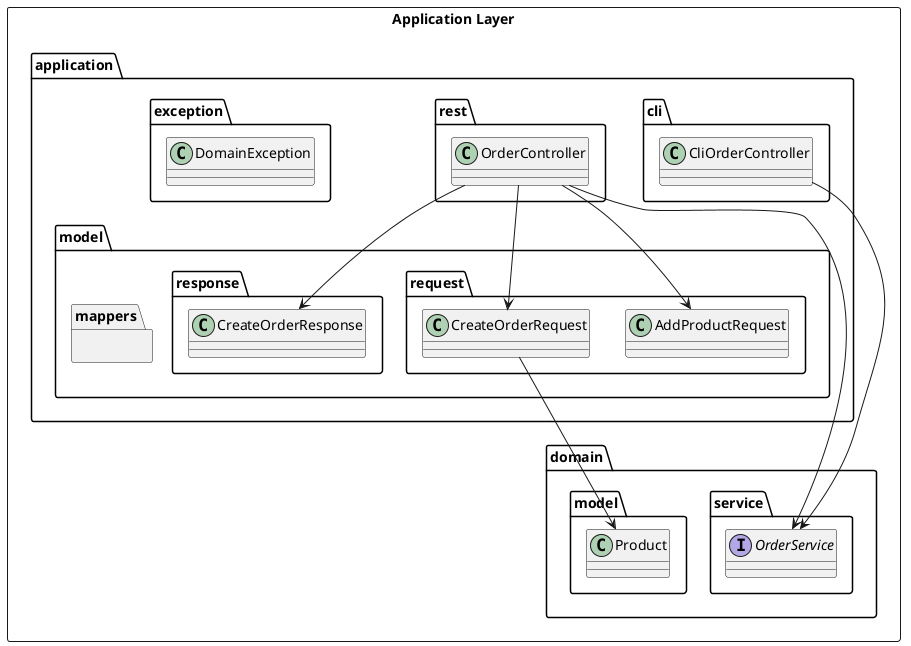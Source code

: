 @startuml
rectangle "Application Layer" {
  package application {
    package model {
      package mappers{

      }
      package request{
        class AddProductRequest {
        }
        class CreateOrderRequest{
        }

      }
      package response{
        class CreateOrderResponse{
        }

      }

    }

    package cli{
      class CliOrderController{
      }

    }

    package rest {
      class OrderController {
      }

    }

    package exception{
      class DomainException{}
    }
  }

  interface domain.service.OrderService

  OrderController --> AddProductRequest
  OrderController --> CreateOrderRequest
  OrderController --> CreateOrderResponse

  CreateOrderRequest --> domain.model.Product
  OrderController --> domain.service.OrderService
  CliOrderController --> domain.service.OrderService
}
@enduml